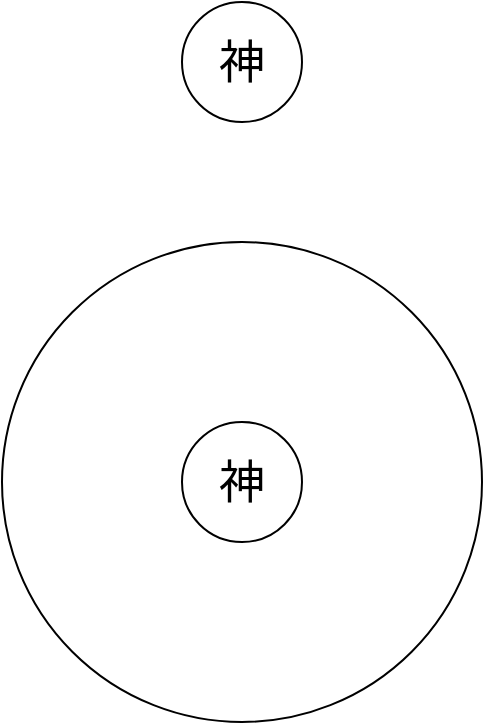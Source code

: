 <mxfile version="24.2.5" type="github">
  <diagram name="第 1 页" id="lQjxSzks06ij9digtl7g">
    <mxGraphModel dx="1050" dy="557" grid="1" gridSize="10" guides="1" tooltips="1" connect="1" arrows="1" fold="1" page="1" pageScale="1" pageWidth="827" pageHeight="1169" math="0" shadow="0">
      <root>
        <mxCell id="0" />
        <mxCell id="1" parent="0" />
        <mxCell id="g46rafBJo5akrMXSfGv9-1" value="" style="ellipse;whiteSpace=wrap;html=1;aspect=fixed;" vertex="1" parent="1">
          <mxGeometry x="230" y="200" width="240" height="240" as="geometry" />
        </mxCell>
        <mxCell id="g46rafBJo5akrMXSfGv9-2" value="神" style="ellipse;whiteSpace=wrap;html=1;aspect=fixed;fontSize=23;" vertex="1" parent="1">
          <mxGeometry x="320" y="290" width="60" height="60" as="geometry" />
        </mxCell>
        <mxCell id="g46rafBJo5akrMXSfGv9-3" value="神" style="ellipse;whiteSpace=wrap;html=1;aspect=fixed;fontSize=23;" vertex="1" parent="1">
          <mxGeometry x="320" y="80" width="60" height="60" as="geometry" />
        </mxCell>
      </root>
    </mxGraphModel>
  </diagram>
</mxfile>
